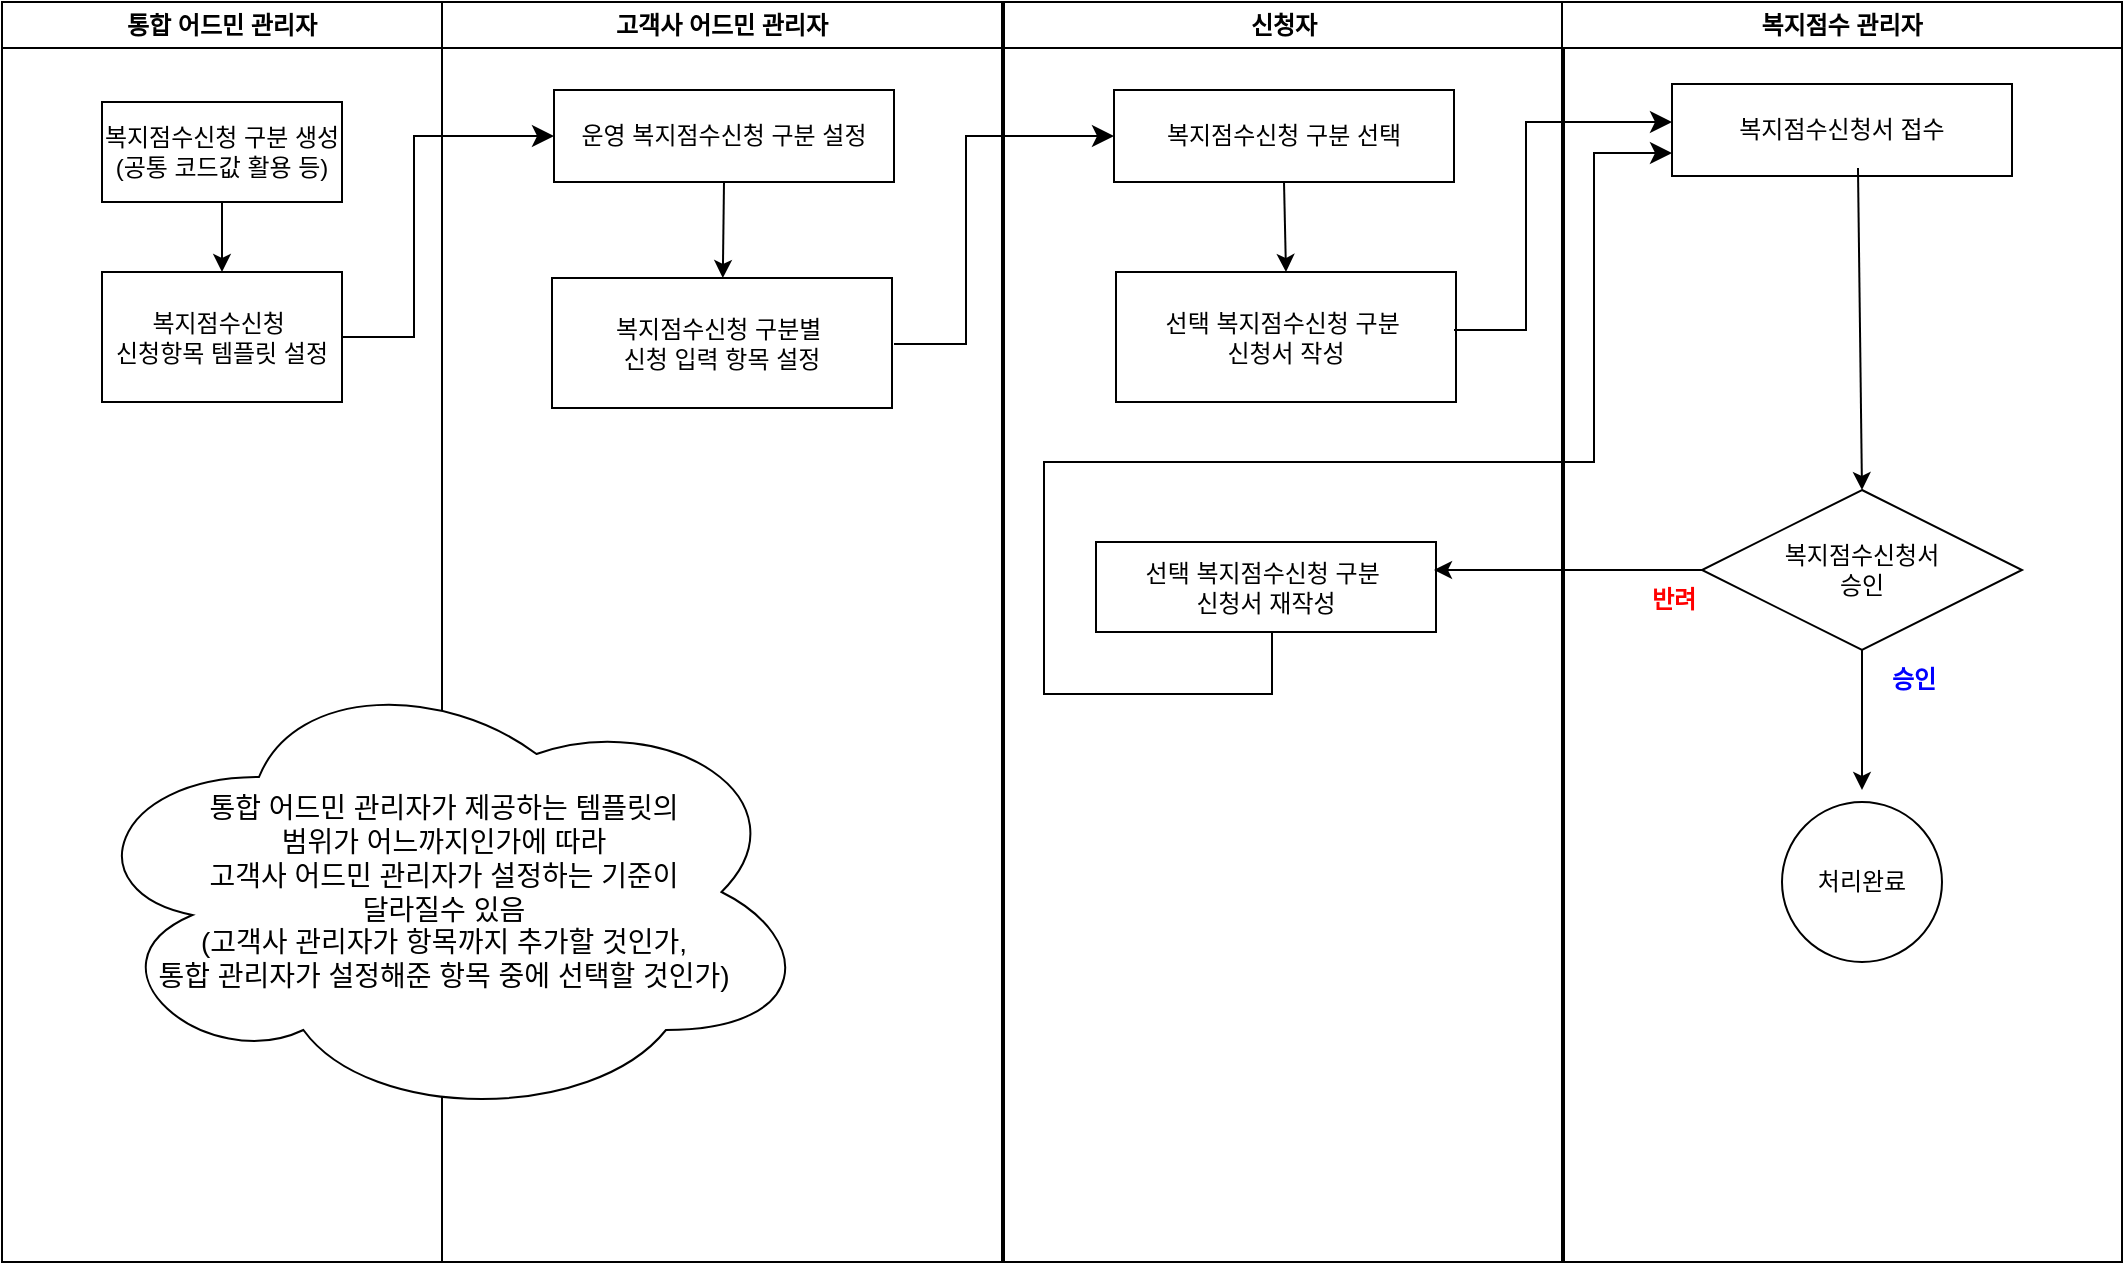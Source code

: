 <mxfile version="26.2.13">
  <diagram name="Page-1" id="e7e014a7-5840-1c2e-5031-d8a46d1fe8dd">
    <mxGraphModel dx="1420" dy="752" grid="1" gridSize="10" guides="1" tooltips="1" connect="1" arrows="1" fold="1" page="1" pageScale="1" pageWidth="1169" pageHeight="826" background="none" math="0" shadow="0">
      <root>
        <mxCell id="0" />
        <mxCell id="1" parent="0" />
        <mxCell id="2" value="통합 어드민 관리자" style="swimlane;whiteSpace=wrap" parent="1" vertex="1">
          <mxGeometry x="44" y="80" width="220" height="630" as="geometry" />
        </mxCell>
        <mxCell id="96O3fiuV2CnEG_7vWFeL-43" value="복지점수신청 구분 생성&lt;div&gt;(공통 코드값 활용 등)&lt;/div&gt;" style="rounded=0;whiteSpace=wrap;html=1;" parent="2" vertex="1">
          <mxGeometry x="50" y="50" width="120" height="50" as="geometry" />
        </mxCell>
        <mxCell id="3" value="고객사 어드민 관리자" style="swimlane;whiteSpace=wrap" parent="1" vertex="1">
          <mxGeometry x="264" y="80" width="280" height="630" as="geometry" />
        </mxCell>
        <mxCell id="96O3fiuV2CnEG_7vWFeL-48" value="복지점수신청 구분별&amp;nbsp;&lt;div&gt;신청 입력 항목 설정&lt;/div&gt;" style="rounded=0;whiteSpace=wrap;html=1;" parent="3" vertex="1">
          <mxGeometry x="55" y="138" width="170" height="65" as="geometry" />
        </mxCell>
        <mxCell id="96O3fiuV2CnEG_7vWFeL-63" value="" style="edgeStyle=elbowEdgeStyle;elbow=horizontal;endArrow=classic;html=1;curved=0;rounded=0;endSize=8;startSize=8;exitX=1;exitY=0.5;exitDx=0;exitDy=0;entryX=0;entryY=0.5;entryDx=0;entryDy=0;" parent="3" target="96O3fiuV2CnEG_7vWFeL-54" edge="1">
          <mxGeometry width="50" height="50" relative="1" as="geometry">
            <mxPoint x="226" y="171" as="sourcePoint" />
            <mxPoint x="332" y="70" as="targetPoint" />
            <Array as="points">
              <mxPoint x="262" y="113" />
            </Array>
          </mxGeometry>
        </mxCell>
        <mxCell id="96O3fiuV2CnEG_7vWFeL-80" value="&lt;font style=&quot;font-size: 14px;&quot;&gt;통합 어드민 관리자가 제공하는 템플릿의&lt;/font&gt;&lt;div&gt;&lt;font style=&quot;font-size: 14px;&quot;&gt;범위가 어느까지인가에 따라&lt;/font&gt;&lt;/div&gt;&lt;div&gt;&lt;font style=&quot;font-size: 14px;&quot;&gt;고객사 어드민 관리자가 설정하는 기준이&lt;/font&gt;&lt;/div&gt;&lt;div&gt;&lt;font style=&quot;font-size: 14px;&quot;&gt;달라질수 있음&lt;/font&gt;&lt;/div&gt;&lt;div&gt;&lt;font style=&quot;font-size: 14px;&quot;&gt;(고객사 관리자가 항목까지 추가할 것인가,&lt;/font&gt;&lt;/div&gt;&lt;div&gt;&lt;font style=&quot;font-size: 14px;&quot;&gt;통합 관리자가 설정해준 항목 중에 선택할 것인가)&lt;/font&gt;&lt;/div&gt;" style="ellipse;shape=cloud;whiteSpace=wrap;html=1;align=center;" parent="3" vertex="1">
          <mxGeometry x="-184" y="330" width="370" height="230" as="geometry" />
        </mxCell>
        <mxCell id="4" value="신청자" style="swimlane;whiteSpace=wrap" parent="1" vertex="1">
          <mxGeometry x="545" y="80" width="280" height="630" as="geometry" />
        </mxCell>
        <mxCell id="96O3fiuV2CnEG_7vWFeL-54" value="복지점수신청 구분 선택" style="rounded=0;whiteSpace=wrap;html=1;" parent="4" vertex="1">
          <mxGeometry x="55" y="44" width="170" height="46" as="geometry" />
        </mxCell>
        <mxCell id="96O3fiuV2CnEG_7vWFeL-55" value="선택 복지점수신청 구분&amp;nbsp;&lt;div&gt;신청서 작성&lt;/div&gt;" style="rounded=0;whiteSpace=wrap;html=1;" parent="4" vertex="1">
          <mxGeometry x="56" y="135" width="170" height="65" as="geometry" />
        </mxCell>
        <mxCell id="96O3fiuV2CnEG_7vWFeL-57" value="" style="endArrow=classic;html=1;rounded=0;exitX=0.5;exitY=1;exitDx=0;exitDy=0;entryX=0.5;entryY=0;entryDx=0;entryDy=0;" parent="4" source="96O3fiuV2CnEG_7vWFeL-54" target="96O3fiuV2CnEG_7vWFeL-55" edge="1">
          <mxGeometry width="50" height="50" relative="1" as="geometry">
            <mxPoint x="33" y="100" as="sourcePoint" />
            <mxPoint x="32" y="148" as="targetPoint" />
          </mxGeometry>
        </mxCell>
        <mxCell id="96O3fiuV2CnEG_7vWFeL-69" value="선택 복지점수신청 구분&amp;nbsp;&lt;div&gt;신청서 재작성&lt;/div&gt;" style="rounded=0;whiteSpace=wrap;html=1;" parent="4" vertex="1">
          <mxGeometry x="46" y="270" width="170" height="45" as="geometry" />
        </mxCell>
        <mxCell id="96O3fiuV2CnEG_7vWFeL-73" value="" style="shape=partialRectangle;whiteSpace=wrap;html=1;top=0;left=0;fillColor=none;" parent="4" vertex="1">
          <mxGeometry x="20" y="316" width="114" height="30" as="geometry" />
        </mxCell>
        <mxCell id="96O3fiuV2CnEG_7vWFeL-74" value="" style="shape=partialRectangle;whiteSpace=wrap;html=1;bottom=0;right=0;fillColor=none;" parent="4" vertex="1">
          <mxGeometry x="20" y="230" width="120" height="116" as="geometry" />
        </mxCell>
        <mxCell id="96O3fiuV2CnEG_7vWFeL-45" value="복지점수 관리자" style="swimlane;whiteSpace=wrap" parent="1" vertex="1">
          <mxGeometry x="824" y="80" width="280" height="630" as="geometry" />
        </mxCell>
        <mxCell id="96O3fiuV2CnEG_7vWFeL-60" value="복지점수신청서&lt;div&gt;승인&lt;/div&gt;" style="rhombus;whiteSpace=wrap;html=1;" parent="96O3fiuV2CnEG_7vWFeL-45" vertex="1">
          <mxGeometry x="70" y="244" width="160" height="80" as="geometry" />
        </mxCell>
        <mxCell id="96O3fiuV2CnEG_7vWFeL-61" value="" style="endArrow=classic;html=1;rounded=0;exitX=0.5;exitY=1;exitDx=0;exitDy=0;" parent="96O3fiuV2CnEG_7vWFeL-45" source="96O3fiuV2CnEG_7vWFeL-60" edge="1">
          <mxGeometry width="50" height="50" relative="1" as="geometry">
            <mxPoint x="146" y="444" as="sourcePoint" />
            <mxPoint x="150" y="394" as="targetPoint" />
          </mxGeometry>
        </mxCell>
        <mxCell id="96O3fiuV2CnEG_7vWFeL-64" value="" style="edgeStyle=elbowEdgeStyle;elbow=horizontal;endArrow=classic;html=1;curved=0;rounded=0;endSize=8;startSize=8;exitX=1;exitY=0.5;exitDx=0;exitDy=0;entryX=0;entryY=0.5;entryDx=0;entryDy=0;" parent="96O3fiuV2CnEG_7vWFeL-45" edge="1">
          <mxGeometry width="50" height="50" relative="1" as="geometry">
            <mxPoint x="-54" y="164" as="sourcePoint" />
            <mxPoint x="55" y="60" as="targetPoint" />
            <Array as="points">
              <mxPoint x="-18" y="106" />
            </Array>
          </mxGeometry>
        </mxCell>
        <mxCell id="96O3fiuV2CnEG_7vWFeL-66" value="&lt;b&gt;&lt;font style=&quot;color: rgb(0, 0, 255);&quot;&gt;승인&lt;/font&gt;&lt;/b&gt;" style="text;html=1;align=center;verticalAlign=middle;whiteSpace=wrap;rounded=0;" parent="96O3fiuV2CnEG_7vWFeL-45" vertex="1">
          <mxGeometry x="146" y="324" width="60" height="30" as="geometry" />
        </mxCell>
        <mxCell id="96O3fiuV2CnEG_7vWFeL-76" value="처리완료" style="ellipse;whiteSpace=wrap;html=1;aspect=fixed;" parent="96O3fiuV2CnEG_7vWFeL-45" vertex="1">
          <mxGeometry x="110" y="400" width="80" height="80" as="geometry" />
        </mxCell>
        <mxCell id="96O3fiuV2CnEG_7vWFeL-46" value="복지점수신청&amp;nbsp;&lt;div&gt;신청항목 템플릿 설정&lt;/div&gt;" style="rounded=0;whiteSpace=wrap;html=1;" parent="1" vertex="1">
          <mxGeometry x="94" y="215" width="120" height="65" as="geometry" />
        </mxCell>
        <mxCell id="96O3fiuV2CnEG_7vWFeL-47" value="" style="endArrow=classic;html=1;rounded=0;exitX=0.5;exitY=1;exitDx=0;exitDy=0;entryX=0.5;entryY=0;entryDx=0;entryDy=0;" parent="1" source="96O3fiuV2CnEG_7vWFeL-43" target="96O3fiuV2CnEG_7vWFeL-46" edge="1">
          <mxGeometry width="50" height="50" relative="1" as="geometry">
            <mxPoint x="560" y="410" as="sourcePoint" />
            <mxPoint x="610" y="360" as="targetPoint" />
          </mxGeometry>
        </mxCell>
        <mxCell id="96O3fiuV2CnEG_7vWFeL-51" value="운영 복지점수신청 구분 설정" style="rounded=0;whiteSpace=wrap;html=1;" parent="1" vertex="1">
          <mxGeometry x="320" y="124" width="170" height="46" as="geometry" />
        </mxCell>
        <mxCell id="96O3fiuV2CnEG_7vWFeL-53" value="" style="endArrow=classic;html=1;rounded=0;exitX=0.5;exitY=1;exitDx=0;exitDy=0;" parent="1" source="96O3fiuV2CnEG_7vWFeL-51" target="96O3fiuV2CnEG_7vWFeL-48" edge="1">
          <mxGeometry width="50" height="50" relative="1" as="geometry">
            <mxPoint x="560" y="360" as="sourcePoint" />
            <mxPoint x="610" y="310" as="targetPoint" />
          </mxGeometry>
        </mxCell>
        <mxCell id="96O3fiuV2CnEG_7vWFeL-58" value="복지점수신청서 접수" style="rounded=0;whiteSpace=wrap;html=1;" parent="1" vertex="1">
          <mxGeometry x="879" y="121" width="170" height="46" as="geometry" />
        </mxCell>
        <mxCell id="96O3fiuV2CnEG_7vWFeL-62" value="" style="edgeStyle=elbowEdgeStyle;elbow=horizontal;endArrow=classic;html=1;curved=0;rounded=0;endSize=8;startSize=8;exitX=1;exitY=0.5;exitDx=0;exitDy=0;entryX=0;entryY=0.5;entryDx=0;entryDy=0;" parent="1" source="96O3fiuV2CnEG_7vWFeL-46" target="96O3fiuV2CnEG_7vWFeL-51" edge="1">
          <mxGeometry width="50" height="50" relative="1" as="geometry">
            <mxPoint x="220" y="250" as="sourcePoint" />
            <mxPoint x="270" y="200" as="targetPoint" />
            <Array as="points">
              <mxPoint x="250" y="190" />
            </Array>
          </mxGeometry>
        </mxCell>
        <mxCell id="96O3fiuV2CnEG_7vWFeL-65" value="" style="endArrow=classic;html=1;rounded=0;exitX=0.547;exitY=0.913;exitDx=0;exitDy=0;entryX=0.5;entryY=0;entryDx=0;entryDy=0;exitPerimeter=0;" parent="1" source="96O3fiuV2CnEG_7vWFeL-58" target="96O3fiuV2CnEG_7vWFeL-60" edge="1">
          <mxGeometry width="50" height="50" relative="1" as="geometry">
            <mxPoint x="984" y="370" as="sourcePoint" />
            <mxPoint x="984" y="440" as="targetPoint" />
          </mxGeometry>
        </mxCell>
        <mxCell id="96O3fiuV2CnEG_7vWFeL-67" value="&lt;b&gt;&lt;font style=&quot;color: rgb(255, 0, 0);&quot;&gt;반려&lt;/font&gt;&lt;/b&gt;" style="text;html=1;align=center;verticalAlign=middle;whiteSpace=wrap;rounded=0;" parent="1" vertex="1">
          <mxGeometry x="850" y="364" width="60" height="30" as="geometry" />
        </mxCell>
        <mxCell id="96O3fiuV2CnEG_7vWFeL-68" value="" style="endArrow=classic;html=1;rounded=0;exitX=0;exitY=0.5;exitDx=0;exitDy=0;" parent="1" source="96O3fiuV2CnEG_7vWFeL-60" edge="1">
          <mxGeometry width="50" height="50" relative="1" as="geometry">
            <mxPoint x="890" y="360" as="sourcePoint" />
            <mxPoint x="760" y="364" as="targetPoint" />
          </mxGeometry>
        </mxCell>
        <mxCell id="96O3fiuV2CnEG_7vWFeL-75" value="" style="edgeStyle=elbowEdgeStyle;elbow=horizontal;endArrow=classic;html=1;curved=0;rounded=0;endSize=8;startSize=8;exitX=1;exitY=0.5;exitDx=0;exitDy=0;entryX=0;entryY=0.75;entryDx=0;entryDy=0;" parent="1" target="96O3fiuV2CnEG_7vWFeL-58" edge="1">
          <mxGeometry width="50" height="50" relative="1" as="geometry">
            <mxPoint x="685" y="310" as="sourcePoint" />
            <mxPoint x="794" y="206" as="targetPoint" />
            <Array as="points">
              <mxPoint x="840" y="260" />
            </Array>
          </mxGeometry>
        </mxCell>
      </root>
    </mxGraphModel>
  </diagram>
</mxfile>
